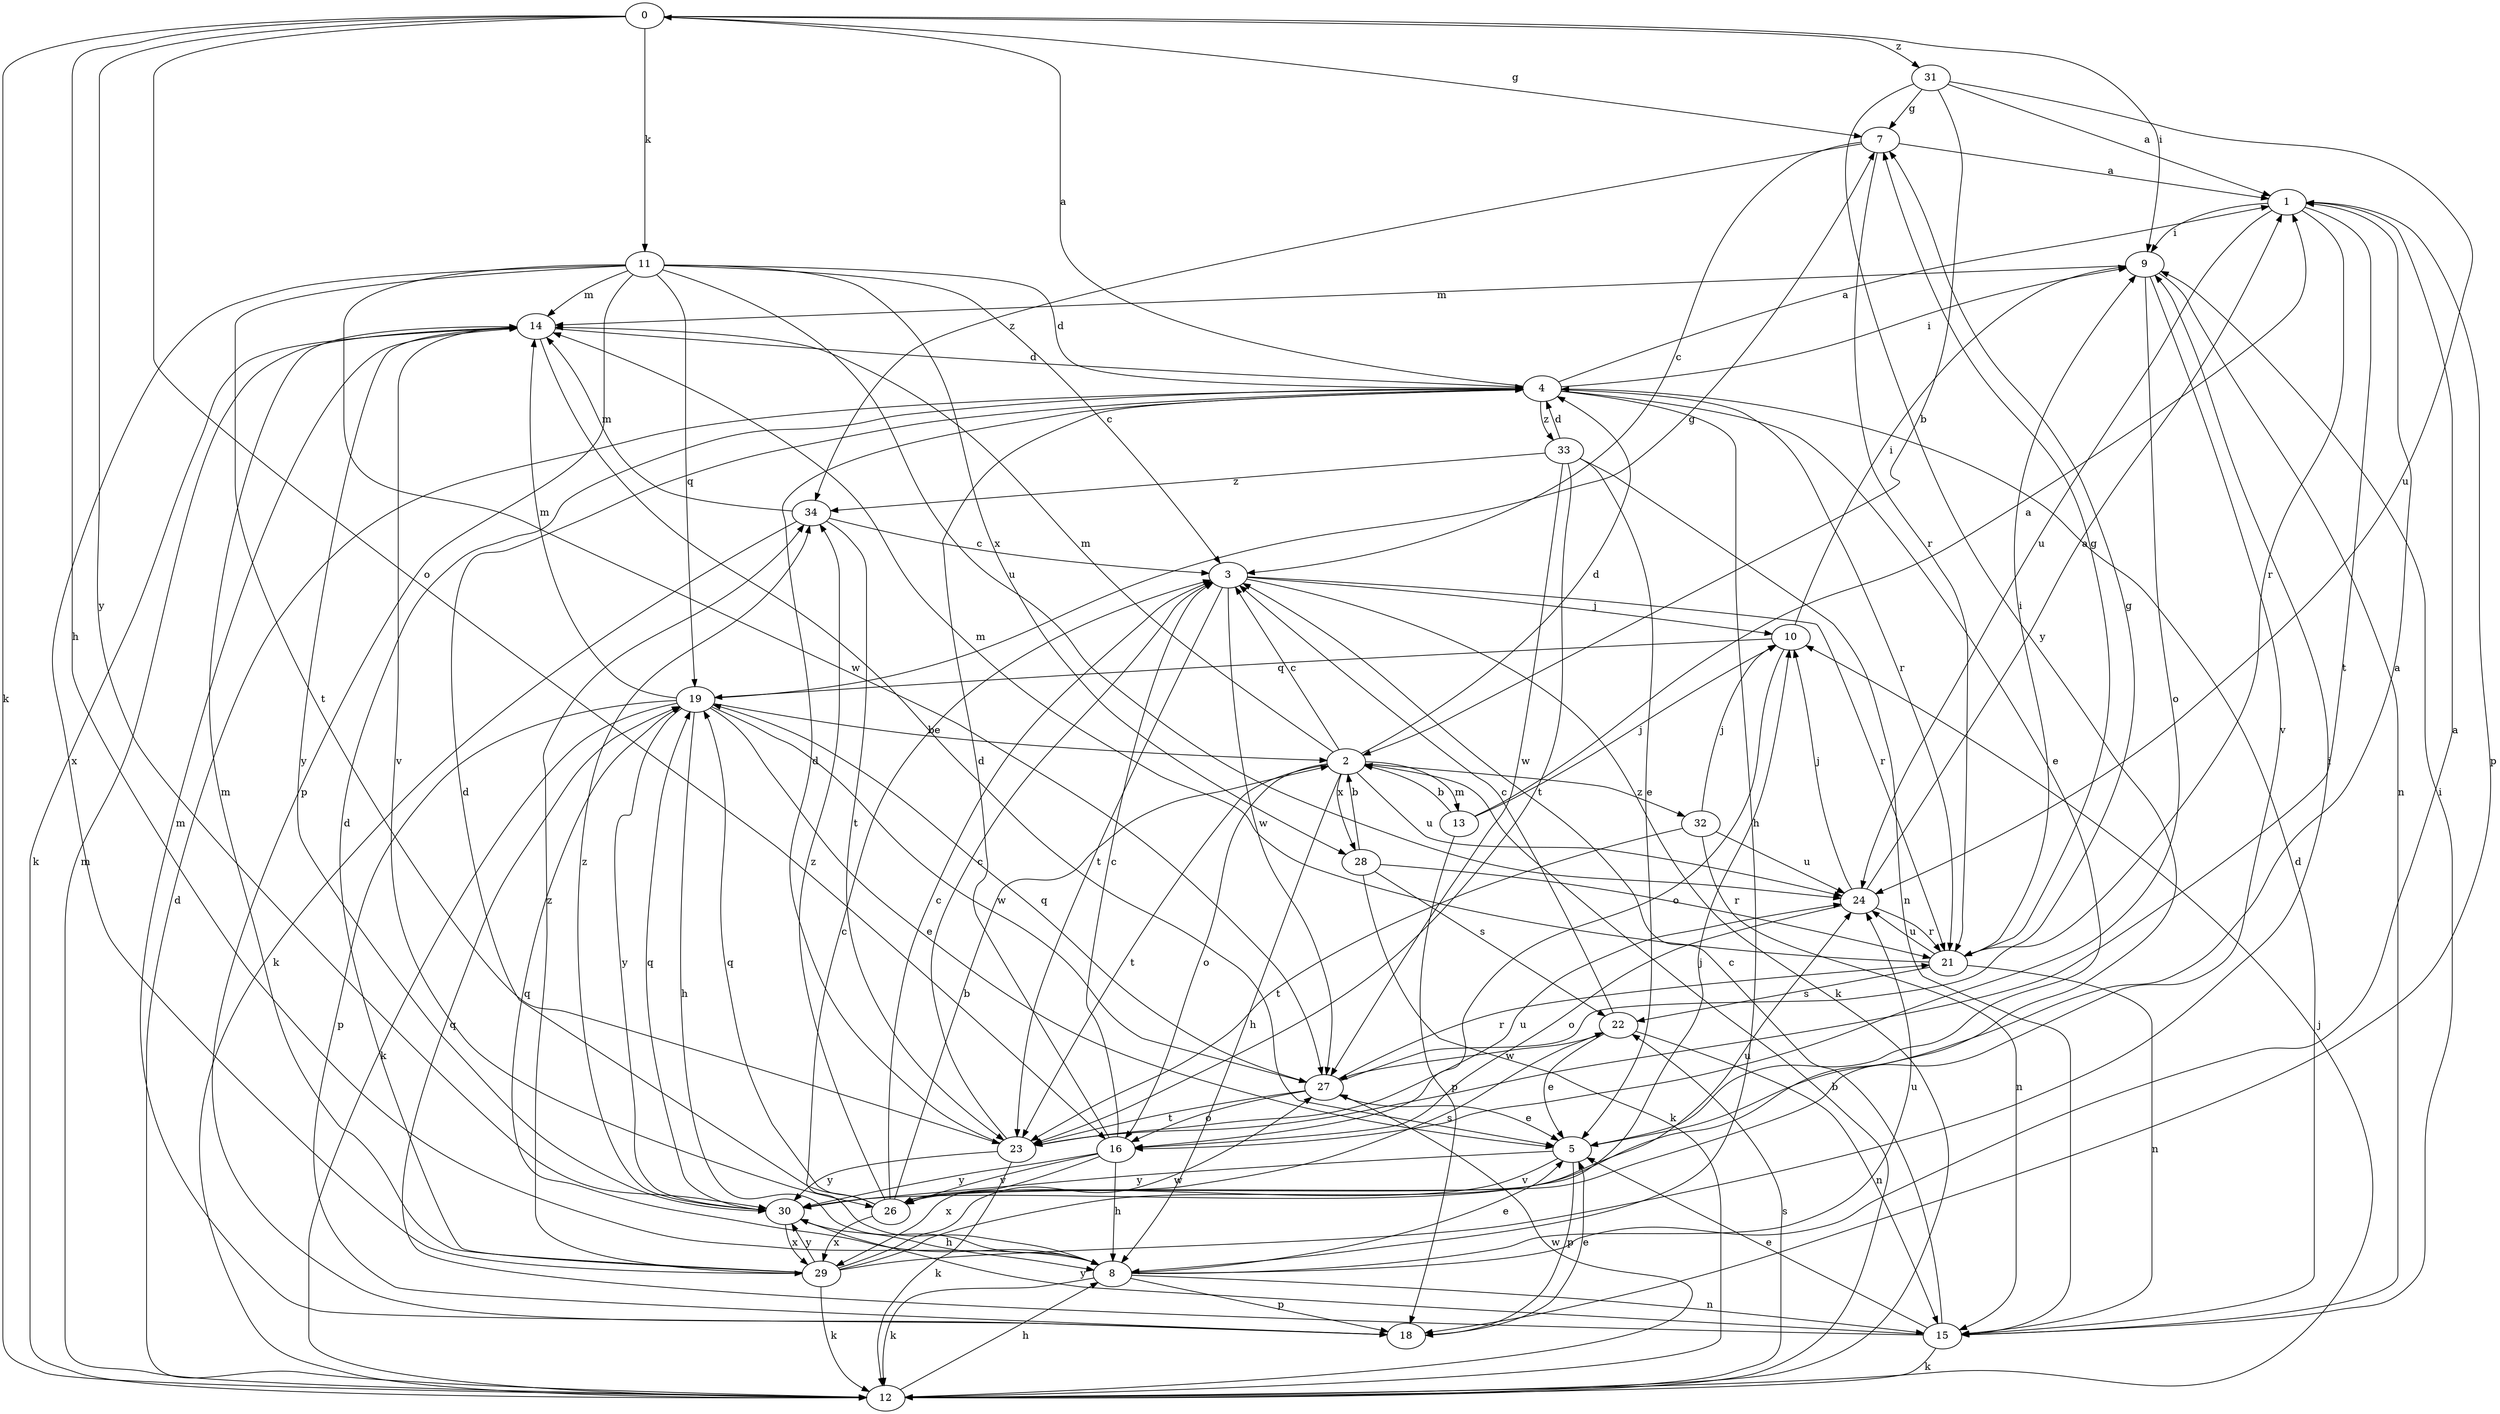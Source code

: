 strict digraph  {
0;
1;
2;
3;
4;
5;
7;
8;
9;
10;
11;
12;
13;
14;
15;
16;
18;
19;
21;
22;
23;
24;
26;
27;
28;
29;
30;
31;
32;
33;
34;
0 -> 7  [label=g];
0 -> 8  [label=h];
0 -> 9  [label=i];
0 -> 11  [label=k];
0 -> 12  [label=k];
0 -> 16  [label=o];
0 -> 30  [label=y];
0 -> 31  [label=z];
1 -> 9  [label=i];
1 -> 18  [label=p];
1 -> 21  [label=r];
1 -> 23  [label=t];
1 -> 24  [label=u];
2 -> 3  [label=c];
2 -> 4  [label=d];
2 -> 8  [label=h];
2 -> 13  [label=m];
2 -> 14  [label=m];
2 -> 16  [label=o];
2 -> 23  [label=t];
2 -> 24  [label=u];
2 -> 28  [label=x];
2 -> 32  [label=z];
3 -> 10  [label=j];
3 -> 12  [label=k];
3 -> 21  [label=r];
3 -> 23  [label=t];
3 -> 27  [label=w];
4 -> 0  [label=a];
4 -> 1  [label=a];
4 -> 5  [label=e];
4 -> 8  [label=h];
4 -> 9  [label=i];
4 -> 21  [label=r];
4 -> 33  [label=z];
5 -> 1  [label=a];
5 -> 18  [label=p];
5 -> 26  [label=v];
5 -> 30  [label=y];
7 -> 1  [label=a];
7 -> 3  [label=c];
7 -> 21  [label=r];
7 -> 34  [label=z];
8 -> 1  [label=a];
8 -> 3  [label=c];
8 -> 5  [label=e];
8 -> 12  [label=k];
8 -> 15  [label=n];
8 -> 18  [label=p];
8 -> 19  [label=q];
8 -> 24  [label=u];
9 -> 14  [label=m];
9 -> 15  [label=n];
9 -> 16  [label=o];
9 -> 26  [label=v];
10 -> 9  [label=i];
10 -> 16  [label=o];
10 -> 19  [label=q];
11 -> 3  [label=c];
11 -> 4  [label=d];
11 -> 14  [label=m];
11 -> 18  [label=p];
11 -> 19  [label=q];
11 -> 23  [label=t];
11 -> 24  [label=u];
11 -> 27  [label=w];
11 -> 28  [label=x];
11 -> 29  [label=x];
12 -> 2  [label=b];
12 -> 4  [label=d];
12 -> 8  [label=h];
12 -> 10  [label=j];
12 -> 14  [label=m];
12 -> 22  [label=s];
12 -> 27  [label=w];
13 -> 1  [label=a];
13 -> 2  [label=b];
13 -> 10  [label=j];
13 -> 18  [label=p];
14 -> 4  [label=d];
14 -> 5  [label=e];
14 -> 12  [label=k];
14 -> 26  [label=v];
14 -> 30  [label=y];
15 -> 3  [label=c];
15 -> 4  [label=d];
15 -> 5  [label=e];
15 -> 9  [label=i];
15 -> 12  [label=k];
15 -> 19  [label=q];
15 -> 30  [label=y];
16 -> 3  [label=c];
16 -> 4  [label=d];
16 -> 8  [label=h];
16 -> 26  [label=v];
16 -> 29  [label=x];
16 -> 30  [label=y];
18 -> 5  [label=e];
18 -> 14  [label=m];
19 -> 2  [label=b];
19 -> 5  [label=e];
19 -> 7  [label=g];
19 -> 8  [label=h];
19 -> 12  [label=k];
19 -> 14  [label=m];
19 -> 18  [label=p];
19 -> 27  [label=w];
19 -> 30  [label=y];
21 -> 7  [label=g];
21 -> 9  [label=i];
21 -> 14  [label=m];
21 -> 15  [label=n];
21 -> 22  [label=s];
21 -> 24  [label=u];
22 -> 3  [label=c];
22 -> 5  [label=e];
22 -> 15  [label=n];
22 -> 27  [label=w];
23 -> 3  [label=c];
23 -> 4  [label=d];
23 -> 12  [label=k];
23 -> 24  [label=u];
23 -> 30  [label=y];
24 -> 1  [label=a];
24 -> 10  [label=j];
24 -> 16  [label=o];
24 -> 21  [label=r];
26 -> 2  [label=b];
26 -> 3  [label=c];
26 -> 4  [label=d];
26 -> 19  [label=q];
26 -> 22  [label=s];
26 -> 24  [label=u];
26 -> 29  [label=x];
26 -> 34  [label=z];
27 -> 5  [label=e];
27 -> 7  [label=g];
27 -> 16  [label=o];
27 -> 19  [label=q];
27 -> 21  [label=r];
27 -> 23  [label=t];
28 -> 2  [label=b];
28 -> 12  [label=k];
28 -> 21  [label=r];
28 -> 22  [label=s];
29 -> 4  [label=d];
29 -> 9  [label=i];
29 -> 10  [label=j];
29 -> 12  [label=k];
29 -> 14  [label=m];
29 -> 27  [label=w];
29 -> 30  [label=y];
29 -> 34  [label=z];
30 -> 8  [label=h];
30 -> 19  [label=q];
30 -> 29  [label=x];
30 -> 34  [label=z];
31 -> 1  [label=a];
31 -> 2  [label=b];
31 -> 7  [label=g];
31 -> 24  [label=u];
31 -> 30  [label=y];
32 -> 10  [label=j];
32 -> 15  [label=n];
32 -> 23  [label=t];
32 -> 24  [label=u];
33 -> 4  [label=d];
33 -> 5  [label=e];
33 -> 15  [label=n];
33 -> 23  [label=t];
33 -> 27  [label=w];
33 -> 34  [label=z];
34 -> 3  [label=c];
34 -> 12  [label=k];
34 -> 14  [label=m];
34 -> 23  [label=t];
}
